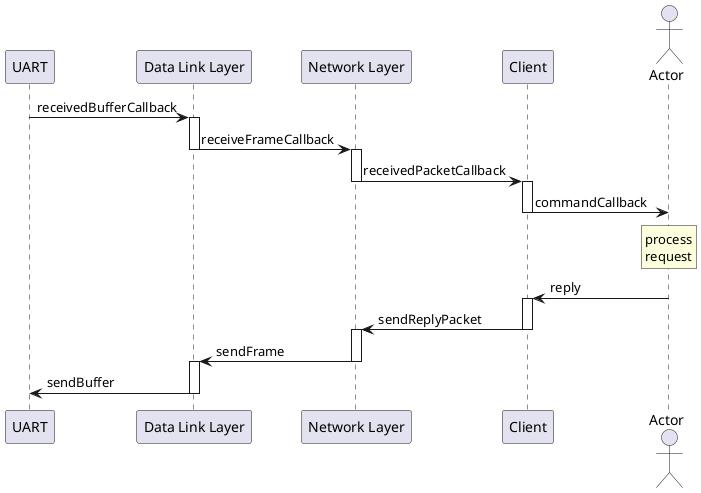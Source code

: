 @startuml

participant UART
participant "Data Link Layer" as DL
participant "Network Layer" as NL
participant Client as C
actor Actor as A

UART -> DL: receivedBufferCallback
activate DL

DL -> NL: receiveFrameCallback
deactivate DL
activate NL

NL -> C: receivedPacketCallback
deactivate NL
activate C

C -> A: commandCallback
rnote over A: process\nrequest
deactivate C

A -> C: reply
activate C

C -> NL: sendReplyPacket
deactivate C
activate NL

NL -> DL: sendFrame
deactivate NL
activate DL

DL -> UART: sendBuffer
deactivate DL

@enduml
